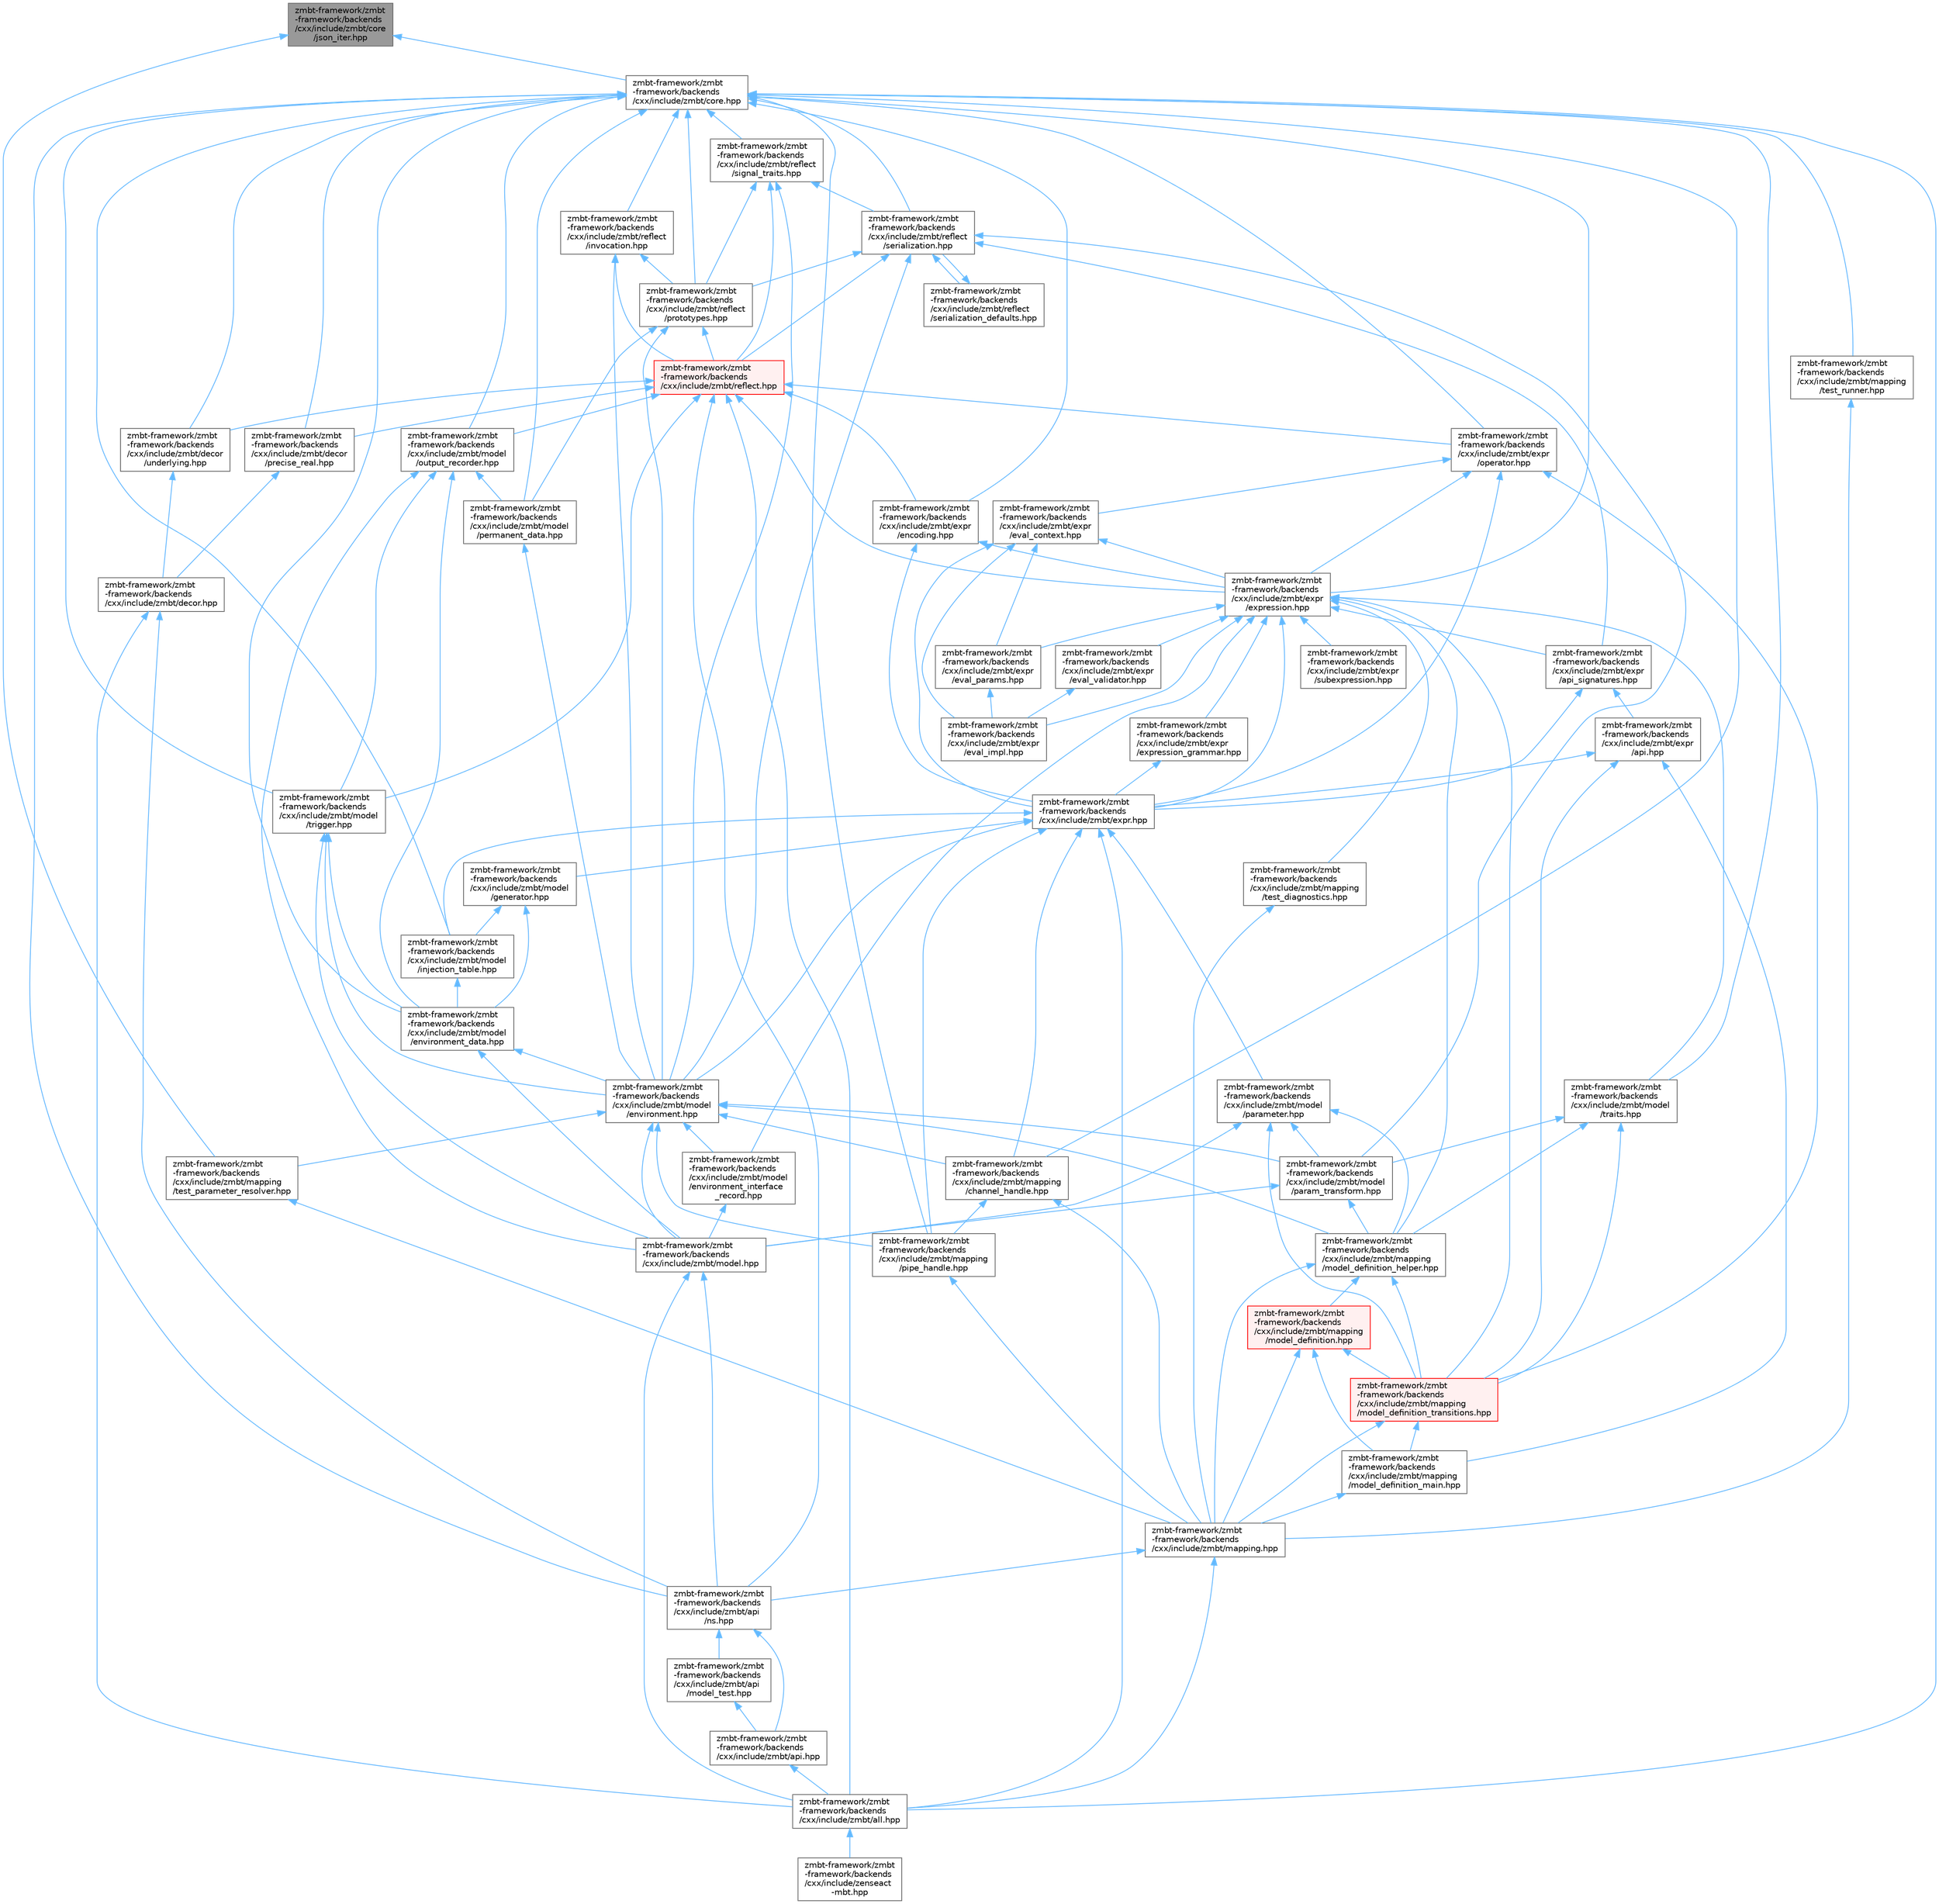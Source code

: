 digraph "zmbt-framework/zmbt-framework/backends/cxx/include/zmbt/core/json_iter.hpp"
{
 // LATEX_PDF_SIZE
  bgcolor="transparent";
  edge [fontname=Helvetica,fontsize=10,labelfontname=Helvetica,labelfontsize=10];
  node [fontname=Helvetica,fontsize=10,shape=box,height=0.2,width=0.4];
  Node1 [id="Node000001",label="zmbt-framework/zmbt\l-framework/backends\l/cxx/include/zmbt/core\l/json_iter.hpp",height=0.2,width=0.4,color="gray40", fillcolor="grey60", style="filled", fontcolor="black",tooltip=" "];
  Node1 -> Node2 [id="edge1_Node000001_Node000002",dir="back",color="steelblue1",style="solid",tooltip=" "];
  Node2 [id="Node000002",label="zmbt-framework/zmbt\l-framework/backends\l/cxx/include/zmbt/core.hpp",height=0.2,width=0.4,color="grey40", fillcolor="white", style="filled",URL="$core_8hpp.html",tooltip=" "];
  Node2 -> Node3 [id="edge2_Node000002_Node000003",dir="back",color="steelblue1",style="solid",tooltip=" "];
  Node3 [id="Node000003",label="zmbt-framework/zmbt\l-framework/backends\l/cxx/include/zmbt/all.hpp",height=0.2,width=0.4,color="grey40", fillcolor="white", style="filled",URL="$all_8hpp.html",tooltip=" "];
  Node3 -> Node4 [id="edge3_Node000003_Node000004",dir="back",color="steelblue1",style="solid",tooltip=" "];
  Node4 [id="Node000004",label="zmbt-framework/zmbt\l-framework/backends\l/cxx/include/zenseact\l-mbt.hpp",height=0.2,width=0.4,color="grey40", fillcolor="white", style="filled",URL="$zenseact-mbt_8hpp.html",tooltip=" "];
  Node2 -> Node5 [id="edge4_Node000002_Node000005",dir="back",color="steelblue1",style="solid",tooltip=" "];
  Node5 [id="Node000005",label="zmbt-framework/zmbt\l-framework/backends\l/cxx/include/zmbt/api\l/ns.hpp",height=0.2,width=0.4,color="grey40", fillcolor="white", style="filled",URL="$ns_8hpp.html",tooltip=" "];
  Node5 -> Node6 [id="edge5_Node000005_Node000006",dir="back",color="steelblue1",style="solid",tooltip=" "];
  Node6 [id="Node000006",label="zmbt-framework/zmbt\l-framework/backends\l/cxx/include/zmbt/api.hpp",height=0.2,width=0.4,color="grey40", fillcolor="white", style="filled",URL="$api_8hpp.html",tooltip=" "];
  Node6 -> Node3 [id="edge6_Node000006_Node000003",dir="back",color="steelblue1",style="solid",tooltip=" "];
  Node5 -> Node7 [id="edge7_Node000005_Node000007",dir="back",color="steelblue1",style="solid",tooltip=" "];
  Node7 [id="Node000007",label="zmbt-framework/zmbt\l-framework/backends\l/cxx/include/zmbt/api\l/model_test.hpp",height=0.2,width=0.4,color="grey40", fillcolor="white", style="filled",URL="$model__test_8hpp.html",tooltip=" "];
  Node7 -> Node6 [id="edge8_Node000007_Node000006",dir="back",color="steelblue1",style="solid",tooltip=" "];
  Node2 -> Node8 [id="edge9_Node000002_Node000008",dir="back",color="steelblue1",style="solid",tooltip=" "];
  Node8 [id="Node000008",label="zmbt-framework/zmbt\l-framework/backends\l/cxx/include/zmbt/decor\l/precise_real.hpp",height=0.2,width=0.4,color="grey40", fillcolor="white", style="filled",URL="$precise__real_8hpp.html",tooltip=" "];
  Node8 -> Node9 [id="edge10_Node000008_Node000009",dir="back",color="steelblue1",style="solid",tooltip=" "];
  Node9 [id="Node000009",label="zmbt-framework/zmbt\l-framework/backends\l/cxx/include/zmbt/decor.hpp",height=0.2,width=0.4,color="grey40", fillcolor="white", style="filled",URL="$decor_8hpp.html",tooltip=" "];
  Node9 -> Node3 [id="edge11_Node000009_Node000003",dir="back",color="steelblue1",style="solid",tooltip=" "];
  Node9 -> Node5 [id="edge12_Node000009_Node000005",dir="back",color="steelblue1",style="solid",tooltip=" "];
  Node2 -> Node10 [id="edge13_Node000002_Node000010",dir="back",color="steelblue1",style="solid",tooltip=" "];
  Node10 [id="Node000010",label="zmbt-framework/zmbt\l-framework/backends\l/cxx/include/zmbt/decor\l/underlying.hpp",height=0.2,width=0.4,color="grey40", fillcolor="white", style="filled",URL="$underlying_8hpp.html",tooltip=" "];
  Node10 -> Node9 [id="edge14_Node000010_Node000009",dir="back",color="steelblue1",style="solid",tooltip=" "];
  Node2 -> Node11 [id="edge15_Node000002_Node000011",dir="back",color="steelblue1",style="solid",tooltip=" "];
  Node11 [id="Node000011",label="zmbt-framework/zmbt\l-framework/backends\l/cxx/include/zmbt/expr\l/encoding.hpp",height=0.2,width=0.4,color="grey40", fillcolor="white", style="filled",URL="$encoding_8hpp.html",tooltip=" "];
  Node11 -> Node12 [id="edge16_Node000011_Node000012",dir="back",color="steelblue1",style="solid",tooltip=" "];
  Node12 [id="Node000012",label="zmbt-framework/zmbt\l-framework/backends\l/cxx/include/zmbt/expr.hpp",height=0.2,width=0.4,color="grey40", fillcolor="white", style="filled",URL="$expr_8hpp.html",tooltip=" "];
  Node12 -> Node3 [id="edge17_Node000012_Node000003",dir="back",color="steelblue1",style="solid",tooltip=" "];
  Node12 -> Node13 [id="edge18_Node000012_Node000013",dir="back",color="steelblue1",style="solid",tooltip=" "];
  Node13 [id="Node000013",label="zmbt-framework/zmbt\l-framework/backends\l/cxx/include/zmbt/mapping\l/channel_handle.hpp",height=0.2,width=0.4,color="grey40", fillcolor="white", style="filled",URL="$channel__handle_8hpp.html",tooltip=" "];
  Node13 -> Node14 [id="edge19_Node000013_Node000014",dir="back",color="steelblue1",style="solid",tooltip=" "];
  Node14 [id="Node000014",label="zmbt-framework/zmbt\l-framework/backends\l/cxx/include/zmbt/mapping.hpp",height=0.2,width=0.4,color="grey40", fillcolor="white", style="filled",URL="$mapping_8hpp.html",tooltip=" "];
  Node14 -> Node3 [id="edge20_Node000014_Node000003",dir="back",color="steelblue1",style="solid",tooltip=" "];
  Node14 -> Node5 [id="edge21_Node000014_Node000005",dir="back",color="steelblue1",style="solid",tooltip=" "];
  Node13 -> Node15 [id="edge22_Node000013_Node000015",dir="back",color="steelblue1",style="solid",tooltip=" "];
  Node15 [id="Node000015",label="zmbt-framework/zmbt\l-framework/backends\l/cxx/include/zmbt/mapping\l/pipe_handle.hpp",height=0.2,width=0.4,color="grey40", fillcolor="white", style="filled",URL="$pipe__handle_8hpp.html",tooltip=" "];
  Node15 -> Node14 [id="edge23_Node000015_Node000014",dir="back",color="steelblue1",style="solid",tooltip=" "];
  Node12 -> Node15 [id="edge24_Node000012_Node000015",dir="back",color="steelblue1",style="solid",tooltip=" "];
  Node12 -> Node16 [id="edge25_Node000012_Node000016",dir="back",color="steelblue1",style="solid",tooltip=" "];
  Node16 [id="Node000016",label="zmbt-framework/zmbt\l-framework/backends\l/cxx/include/zmbt/model\l/environment.hpp",height=0.2,width=0.4,color="grey40", fillcolor="white", style="filled",URL="$environment_8hpp.html",tooltip=" "];
  Node16 -> Node13 [id="edge26_Node000016_Node000013",dir="back",color="steelblue1",style="solid",tooltip=" "];
  Node16 -> Node17 [id="edge27_Node000016_Node000017",dir="back",color="steelblue1",style="solid",tooltip=" "];
  Node17 [id="Node000017",label="zmbt-framework/zmbt\l-framework/backends\l/cxx/include/zmbt/mapping\l/model_definition_helper.hpp",height=0.2,width=0.4,color="grey40", fillcolor="white", style="filled",URL="$model__definition__helper_8hpp.html",tooltip=" "];
  Node17 -> Node14 [id="edge28_Node000017_Node000014",dir="back",color="steelblue1",style="solid",tooltip=" "];
  Node17 -> Node18 [id="edge29_Node000017_Node000018",dir="back",color="steelblue1",style="solid",tooltip=" "];
  Node18 [id="Node000018",label="zmbt-framework/zmbt\l-framework/backends\l/cxx/include/zmbt/mapping\l/model_definition.hpp",height=0.2,width=0.4,color="red", fillcolor="#FFF0F0", style="filled",URL="$model__definition_8hpp.html",tooltip=" "];
  Node18 -> Node14 [id="edge30_Node000018_Node000014",dir="back",color="steelblue1",style="solid",tooltip=" "];
  Node18 -> Node19 [id="edge31_Node000018_Node000019",dir="back",color="steelblue1",style="solid",tooltip=" "];
  Node19 [id="Node000019",label="zmbt-framework/zmbt\l-framework/backends\l/cxx/include/zmbt/mapping\l/model_definition_main.hpp",height=0.2,width=0.4,color="grey40", fillcolor="white", style="filled",URL="$model__definition__main_8hpp.html",tooltip=" "];
  Node19 -> Node14 [id="edge32_Node000019_Node000014",dir="back",color="steelblue1",style="solid",tooltip=" "];
  Node18 -> Node22 [id="edge33_Node000018_Node000022",dir="back",color="steelblue1",style="solid",tooltip=" "];
  Node22 [id="Node000022",label="zmbt-framework/zmbt\l-framework/backends\l/cxx/include/zmbt/mapping\l/model_definition_transitions.hpp",height=0.2,width=0.4,color="red", fillcolor="#FFF0F0", style="filled",URL="$model__definition__transitions_8hpp.html",tooltip=" "];
  Node22 -> Node14 [id="edge34_Node000022_Node000014",dir="back",color="steelblue1",style="solid",tooltip=" "];
  Node22 -> Node19 [id="edge35_Node000022_Node000019",dir="back",color="steelblue1",style="solid",tooltip=" "];
  Node17 -> Node22 [id="edge36_Node000017_Node000022",dir="back",color="steelblue1",style="solid",tooltip=" "];
  Node16 -> Node15 [id="edge37_Node000016_Node000015",dir="back",color="steelblue1",style="solid",tooltip=" "];
  Node16 -> Node23 [id="edge38_Node000016_Node000023",dir="back",color="steelblue1",style="solid",tooltip=" "];
  Node23 [id="Node000023",label="zmbt-framework/zmbt\l-framework/backends\l/cxx/include/zmbt/mapping\l/test_parameter_resolver.hpp",height=0.2,width=0.4,color="grey40", fillcolor="white", style="filled",URL="$test__parameter__resolver_8hpp.html",tooltip=" "];
  Node23 -> Node14 [id="edge39_Node000023_Node000014",dir="back",color="steelblue1",style="solid",tooltip=" "];
  Node16 -> Node24 [id="edge40_Node000016_Node000024",dir="back",color="steelblue1",style="solid",tooltip=" "];
  Node24 [id="Node000024",label="zmbt-framework/zmbt\l-framework/backends\l/cxx/include/zmbt/model.hpp",height=0.2,width=0.4,color="grey40", fillcolor="white", style="filled",URL="$model_8hpp.html",tooltip=" "];
  Node24 -> Node3 [id="edge41_Node000024_Node000003",dir="back",color="steelblue1",style="solid",tooltip=" "];
  Node24 -> Node5 [id="edge42_Node000024_Node000005",dir="back",color="steelblue1",style="solid",tooltip=" "];
  Node16 -> Node25 [id="edge43_Node000016_Node000025",dir="back",color="steelblue1",style="solid",tooltip=" "];
  Node25 [id="Node000025",label="zmbt-framework/zmbt\l-framework/backends\l/cxx/include/zmbt/model\l/environment_interface\l_record.hpp",height=0.2,width=0.4,color="grey40", fillcolor="white", style="filled",URL="$environment__interface__record_8hpp.html",tooltip=" "];
  Node25 -> Node24 [id="edge44_Node000025_Node000024",dir="back",color="steelblue1",style="solid",tooltip=" "];
  Node16 -> Node26 [id="edge45_Node000016_Node000026",dir="back",color="steelblue1",style="solid",tooltip=" "];
  Node26 [id="Node000026",label="zmbt-framework/zmbt\l-framework/backends\l/cxx/include/zmbt/model\l/param_transform.hpp",height=0.2,width=0.4,color="grey40", fillcolor="white", style="filled",URL="$param__transform_8hpp.html",tooltip=" "];
  Node26 -> Node17 [id="edge46_Node000026_Node000017",dir="back",color="steelblue1",style="solid",tooltip=" "];
  Node26 -> Node24 [id="edge47_Node000026_Node000024",dir="back",color="steelblue1",style="solid",tooltip=" "];
  Node12 -> Node27 [id="edge48_Node000012_Node000027",dir="back",color="steelblue1",style="solid",tooltip=" "];
  Node27 [id="Node000027",label="zmbt-framework/zmbt\l-framework/backends\l/cxx/include/zmbt/model\l/generator.hpp",height=0.2,width=0.4,color="grey40", fillcolor="white", style="filled",URL="$generator_8hpp.html",tooltip=" "];
  Node27 -> Node28 [id="edge49_Node000027_Node000028",dir="back",color="steelblue1",style="solid",tooltip=" "];
  Node28 [id="Node000028",label="zmbt-framework/zmbt\l-framework/backends\l/cxx/include/zmbt/model\l/environment_data.hpp",height=0.2,width=0.4,color="grey40", fillcolor="white", style="filled",URL="$environment__data_8hpp.html",tooltip=" "];
  Node28 -> Node24 [id="edge50_Node000028_Node000024",dir="back",color="steelblue1",style="solid",tooltip=" "];
  Node28 -> Node16 [id="edge51_Node000028_Node000016",dir="back",color="steelblue1",style="solid",tooltip=" "];
  Node27 -> Node29 [id="edge52_Node000027_Node000029",dir="back",color="steelblue1",style="solid",tooltip=" "];
  Node29 [id="Node000029",label="zmbt-framework/zmbt\l-framework/backends\l/cxx/include/zmbt/model\l/injection_table.hpp",height=0.2,width=0.4,color="grey40", fillcolor="white", style="filled",URL="$injection__table_8hpp.html",tooltip=" "];
  Node29 -> Node28 [id="edge53_Node000029_Node000028",dir="back",color="steelblue1",style="solid",tooltip=" "];
  Node12 -> Node29 [id="edge54_Node000012_Node000029",dir="back",color="steelblue1",style="solid",tooltip=" "];
  Node12 -> Node30 [id="edge55_Node000012_Node000030",dir="back",color="steelblue1",style="solid",tooltip=" "];
  Node30 [id="Node000030",label="zmbt-framework/zmbt\l-framework/backends\l/cxx/include/zmbt/model\l/parameter.hpp",height=0.2,width=0.4,color="grey40", fillcolor="white", style="filled",URL="$parameter_8hpp.html",tooltip=" "];
  Node30 -> Node17 [id="edge56_Node000030_Node000017",dir="back",color="steelblue1",style="solid",tooltip=" "];
  Node30 -> Node22 [id="edge57_Node000030_Node000022",dir="back",color="steelblue1",style="solid",tooltip=" "];
  Node30 -> Node24 [id="edge58_Node000030_Node000024",dir="back",color="steelblue1",style="solid",tooltip=" "];
  Node30 -> Node26 [id="edge59_Node000030_Node000026",dir="back",color="steelblue1",style="solid",tooltip=" "];
  Node11 -> Node31 [id="edge60_Node000011_Node000031",dir="back",color="steelblue1",style="solid",tooltip=" "];
  Node31 [id="Node000031",label="zmbt-framework/zmbt\l-framework/backends\l/cxx/include/zmbt/expr\l/expression.hpp",height=0.2,width=0.4,color="grey40", fillcolor="white", style="filled",URL="$expression_8hpp.html",tooltip=" "];
  Node31 -> Node12 [id="edge61_Node000031_Node000012",dir="back",color="steelblue1",style="solid",tooltip=" "];
  Node31 -> Node32 [id="edge62_Node000031_Node000032",dir="back",color="steelblue1",style="solid",tooltip=" "];
  Node32 [id="Node000032",label="zmbt-framework/zmbt\l-framework/backends\l/cxx/include/zmbt/expr\l/api_signatures.hpp",height=0.2,width=0.4,color="grey40", fillcolor="white", style="filled",URL="$api__signatures_8hpp.html",tooltip=" "];
  Node32 -> Node12 [id="edge63_Node000032_Node000012",dir="back",color="steelblue1",style="solid",tooltip=" "];
  Node32 -> Node33 [id="edge64_Node000032_Node000033",dir="back",color="steelblue1",style="solid",tooltip=" "];
  Node33 [id="Node000033",label="zmbt-framework/zmbt\l-framework/backends\l/cxx/include/zmbt/expr\l/api.hpp",height=0.2,width=0.4,color="grey40", fillcolor="white", style="filled",URL="$expr_2api_8hpp.html",tooltip=" "];
  Node33 -> Node12 [id="edge65_Node000033_Node000012",dir="back",color="steelblue1",style="solid",tooltip=" "];
  Node33 -> Node19 [id="edge66_Node000033_Node000019",dir="back",color="steelblue1",style="solid",tooltip=" "];
  Node33 -> Node22 [id="edge67_Node000033_Node000022",dir="back",color="steelblue1",style="solid",tooltip=" "];
  Node31 -> Node34 [id="edge68_Node000031_Node000034",dir="back",color="steelblue1",style="solid",tooltip=" "];
  Node34 [id="Node000034",label="zmbt-framework/zmbt\l-framework/backends\l/cxx/include/zmbt/expr\l/eval_impl.hpp",height=0.2,width=0.4,color="grey40", fillcolor="white", style="filled",URL="$eval__impl_8hpp.html",tooltip=" "];
  Node31 -> Node35 [id="edge69_Node000031_Node000035",dir="back",color="steelblue1",style="solid",tooltip=" "];
  Node35 [id="Node000035",label="zmbt-framework/zmbt\l-framework/backends\l/cxx/include/zmbt/expr\l/eval_params.hpp",height=0.2,width=0.4,color="grey40", fillcolor="white", style="filled",URL="$eval__params_8hpp.html",tooltip=" "];
  Node35 -> Node34 [id="edge70_Node000035_Node000034",dir="back",color="steelblue1",style="solid",tooltip=" "];
  Node31 -> Node36 [id="edge71_Node000031_Node000036",dir="back",color="steelblue1",style="solid",tooltip=" "];
  Node36 [id="Node000036",label="zmbt-framework/zmbt\l-framework/backends\l/cxx/include/zmbt/expr\l/eval_validator.hpp",height=0.2,width=0.4,color="grey40", fillcolor="white", style="filled",URL="$eval__validator_8hpp.html",tooltip=" "];
  Node36 -> Node34 [id="edge72_Node000036_Node000034",dir="back",color="steelblue1",style="solid",tooltip=" "];
  Node31 -> Node37 [id="edge73_Node000031_Node000037",dir="back",color="steelblue1",style="solid",tooltip=" "];
  Node37 [id="Node000037",label="zmbt-framework/zmbt\l-framework/backends\l/cxx/include/zmbt/expr\l/expression_grammar.hpp",height=0.2,width=0.4,color="grey40", fillcolor="white", style="filled",URL="$expression__grammar_8hpp.html",tooltip=" "];
  Node37 -> Node12 [id="edge74_Node000037_Node000012",dir="back",color="steelblue1",style="solid",tooltip=" "];
  Node31 -> Node38 [id="edge75_Node000031_Node000038",dir="back",color="steelblue1",style="solid",tooltip=" "];
  Node38 [id="Node000038",label="zmbt-framework/zmbt\l-framework/backends\l/cxx/include/zmbt/expr\l/subexpression.hpp",height=0.2,width=0.4,color="grey40", fillcolor="white", style="filled",URL="$subexpression_8hpp.html",tooltip=" "];
  Node31 -> Node17 [id="edge76_Node000031_Node000017",dir="back",color="steelblue1",style="solid",tooltip=" "];
  Node31 -> Node22 [id="edge77_Node000031_Node000022",dir="back",color="steelblue1",style="solid",tooltip=" "];
  Node31 -> Node39 [id="edge78_Node000031_Node000039",dir="back",color="steelblue1",style="solid",tooltip=" "];
  Node39 [id="Node000039",label="zmbt-framework/zmbt\l-framework/backends\l/cxx/include/zmbt/mapping\l/test_diagnostics.hpp",height=0.2,width=0.4,color="grey40", fillcolor="white", style="filled",URL="$test__diagnostics_8hpp.html",tooltip=" "];
  Node39 -> Node14 [id="edge79_Node000039_Node000014",dir="back",color="steelblue1",style="solid",tooltip=" "];
  Node31 -> Node25 [id="edge80_Node000031_Node000025",dir="back",color="steelblue1",style="solid",tooltip=" "];
  Node31 -> Node40 [id="edge81_Node000031_Node000040",dir="back",color="steelblue1",style="solid",tooltip=" "];
  Node40 [id="Node000040",label="zmbt-framework/zmbt\l-framework/backends\l/cxx/include/zmbt/model\l/traits.hpp",height=0.2,width=0.4,color="grey40", fillcolor="white", style="filled",URL="$traits_8hpp.html",tooltip=" "];
  Node40 -> Node17 [id="edge82_Node000040_Node000017",dir="back",color="steelblue1",style="solid",tooltip=" "];
  Node40 -> Node22 [id="edge83_Node000040_Node000022",dir="back",color="steelblue1",style="solid",tooltip=" "];
  Node40 -> Node26 [id="edge84_Node000040_Node000026",dir="back",color="steelblue1",style="solid",tooltip=" "];
  Node2 -> Node31 [id="edge85_Node000002_Node000031",dir="back",color="steelblue1",style="solid",tooltip=" "];
  Node2 -> Node41 [id="edge86_Node000002_Node000041",dir="back",color="steelblue1",style="solid",tooltip=" "];
  Node41 [id="Node000041",label="zmbt-framework/zmbt\l-framework/backends\l/cxx/include/zmbt/expr\l/operator.hpp",height=0.2,width=0.4,color="grey40", fillcolor="white", style="filled",URL="$operator_8hpp.html",tooltip=" "];
  Node41 -> Node12 [id="edge87_Node000041_Node000012",dir="back",color="steelblue1",style="solid",tooltip=" "];
  Node41 -> Node42 [id="edge88_Node000041_Node000042",dir="back",color="steelblue1",style="solid",tooltip=" "];
  Node42 [id="Node000042",label="zmbt-framework/zmbt\l-framework/backends\l/cxx/include/zmbt/expr\l/eval_context.hpp",height=0.2,width=0.4,color="grey40", fillcolor="white", style="filled",URL="$eval__context_8hpp.html",tooltip=" "];
  Node42 -> Node12 [id="edge89_Node000042_Node000012",dir="back",color="steelblue1",style="solid",tooltip=" "];
  Node42 -> Node34 [id="edge90_Node000042_Node000034",dir="back",color="steelblue1",style="solid",tooltip=" "];
  Node42 -> Node35 [id="edge91_Node000042_Node000035",dir="back",color="steelblue1",style="solid",tooltip=" "];
  Node42 -> Node31 [id="edge92_Node000042_Node000031",dir="back",color="steelblue1",style="solid",tooltip=" "];
  Node41 -> Node31 [id="edge93_Node000041_Node000031",dir="back",color="steelblue1",style="solid",tooltip=" "];
  Node41 -> Node22 [id="edge94_Node000041_Node000022",dir="back",color="steelblue1",style="solid",tooltip=" "];
  Node2 -> Node13 [id="edge95_Node000002_Node000013",dir="back",color="steelblue1",style="solid",tooltip=" "];
  Node2 -> Node15 [id="edge96_Node000002_Node000015",dir="back",color="steelblue1",style="solid",tooltip=" "];
  Node2 -> Node43 [id="edge97_Node000002_Node000043",dir="back",color="steelblue1",style="solid",tooltip=" "];
  Node43 [id="Node000043",label="zmbt-framework/zmbt\l-framework/backends\l/cxx/include/zmbt/mapping\l/test_runner.hpp",height=0.2,width=0.4,color="grey40", fillcolor="white", style="filled",URL="$test__runner_8hpp.html",tooltip=" "];
  Node43 -> Node14 [id="edge98_Node000043_Node000014",dir="back",color="steelblue1",style="solid",tooltip=" "];
  Node2 -> Node28 [id="edge99_Node000002_Node000028",dir="back",color="steelblue1",style="solid",tooltip=" "];
  Node2 -> Node29 [id="edge100_Node000002_Node000029",dir="back",color="steelblue1",style="solid",tooltip=" "];
  Node2 -> Node44 [id="edge101_Node000002_Node000044",dir="back",color="steelblue1",style="solid",tooltip=" "];
  Node44 [id="Node000044",label="zmbt-framework/zmbt\l-framework/backends\l/cxx/include/zmbt/model\l/output_recorder.hpp",height=0.2,width=0.4,color="grey40", fillcolor="white", style="filled",URL="$output__recorder_8hpp.html",tooltip=" "];
  Node44 -> Node24 [id="edge102_Node000044_Node000024",dir="back",color="steelblue1",style="solid",tooltip=" "];
  Node44 -> Node28 [id="edge103_Node000044_Node000028",dir="back",color="steelblue1",style="solid",tooltip=" "];
  Node44 -> Node45 [id="edge104_Node000044_Node000045",dir="back",color="steelblue1",style="solid",tooltip=" "];
  Node45 [id="Node000045",label="zmbt-framework/zmbt\l-framework/backends\l/cxx/include/zmbt/model\l/permanent_data.hpp",height=0.2,width=0.4,color="grey40", fillcolor="white", style="filled",URL="$permanent__data_8hpp.html",tooltip=" "];
  Node45 -> Node16 [id="edge105_Node000045_Node000016",dir="back",color="steelblue1",style="solid",tooltip=" "];
  Node44 -> Node46 [id="edge106_Node000044_Node000046",dir="back",color="steelblue1",style="solid",tooltip=" "];
  Node46 [id="Node000046",label="zmbt-framework/zmbt\l-framework/backends\l/cxx/include/zmbt/model\l/trigger.hpp",height=0.2,width=0.4,color="grey40", fillcolor="white", style="filled",URL="$trigger_8hpp.html",tooltip=" "];
  Node46 -> Node24 [id="edge107_Node000046_Node000024",dir="back",color="steelblue1",style="solid",tooltip=" "];
  Node46 -> Node16 [id="edge108_Node000046_Node000016",dir="back",color="steelblue1",style="solid",tooltip=" "];
  Node46 -> Node28 [id="edge109_Node000046_Node000028",dir="back",color="steelblue1",style="solid",tooltip=" "];
  Node2 -> Node45 [id="edge110_Node000002_Node000045",dir="back",color="steelblue1",style="solid",tooltip=" "];
  Node2 -> Node40 [id="edge111_Node000002_Node000040",dir="back",color="steelblue1",style="solid",tooltip=" "];
  Node2 -> Node46 [id="edge112_Node000002_Node000046",dir="back",color="steelblue1",style="solid",tooltip=" "];
  Node2 -> Node47 [id="edge113_Node000002_Node000047",dir="back",color="steelblue1",style="solid",tooltip=" "];
  Node47 [id="Node000047",label="zmbt-framework/zmbt\l-framework/backends\l/cxx/include/zmbt/reflect\l/invocation.hpp",height=0.2,width=0.4,color="grey40", fillcolor="white", style="filled",URL="$invocation_8hpp.html",tooltip=" "];
  Node47 -> Node16 [id="edge114_Node000047_Node000016",dir="back",color="steelblue1",style="solid",tooltip=" "];
  Node47 -> Node48 [id="edge115_Node000047_Node000048",dir="back",color="steelblue1",style="solid",tooltip=" "];
  Node48 [id="Node000048",label="zmbt-framework/zmbt\l-framework/backends\l/cxx/include/zmbt/reflect.hpp",height=0.2,width=0.4,color="red", fillcolor="#FFF0F0", style="filled",URL="$reflect_8hpp.html",tooltip=" "];
  Node48 -> Node3 [id="edge116_Node000048_Node000003",dir="back",color="steelblue1",style="solid",tooltip=" "];
  Node48 -> Node5 [id="edge117_Node000048_Node000005",dir="back",color="steelblue1",style="solid",tooltip=" "];
  Node48 -> Node8 [id="edge118_Node000048_Node000008",dir="back",color="steelblue1",style="solid",tooltip=" "];
  Node48 -> Node10 [id="edge119_Node000048_Node000010",dir="back",color="steelblue1",style="solid",tooltip=" "];
  Node48 -> Node11 [id="edge120_Node000048_Node000011",dir="back",color="steelblue1",style="solid",tooltip=" "];
  Node48 -> Node31 [id="edge121_Node000048_Node000031",dir="back",color="steelblue1",style="solid",tooltip=" "];
  Node48 -> Node41 [id="edge122_Node000048_Node000041",dir="back",color="steelblue1",style="solid",tooltip=" "];
  Node48 -> Node44 [id="edge123_Node000048_Node000044",dir="back",color="steelblue1",style="solid",tooltip=" "];
  Node48 -> Node46 [id="edge124_Node000048_Node000046",dir="back",color="steelblue1",style="solid",tooltip=" "];
  Node47 -> Node55 [id="edge125_Node000047_Node000055",dir="back",color="steelblue1",style="solid",tooltip=" "];
  Node55 [id="Node000055",label="zmbt-framework/zmbt\l-framework/backends\l/cxx/include/zmbt/reflect\l/prototypes.hpp",height=0.2,width=0.4,color="grey40", fillcolor="white", style="filled",URL="$prototypes_8hpp.html",tooltip=" "];
  Node55 -> Node16 [id="edge126_Node000055_Node000016",dir="back",color="steelblue1",style="solid",tooltip=" "];
  Node55 -> Node45 [id="edge127_Node000055_Node000045",dir="back",color="steelblue1",style="solid",tooltip=" "];
  Node55 -> Node48 [id="edge128_Node000055_Node000048",dir="back",color="steelblue1",style="solid",tooltip=" "];
  Node2 -> Node55 [id="edge129_Node000002_Node000055",dir="back",color="steelblue1",style="solid",tooltip=" "];
  Node2 -> Node56 [id="edge130_Node000002_Node000056",dir="back",color="steelblue1",style="solid",tooltip=" "];
  Node56 [id="Node000056",label="zmbt-framework/zmbt\l-framework/backends\l/cxx/include/zmbt/reflect\l/serialization.hpp",height=0.2,width=0.4,color="grey40", fillcolor="white", style="filled",URL="$serialization_8hpp.html",tooltip=" "];
  Node56 -> Node32 [id="edge131_Node000056_Node000032",dir="back",color="steelblue1",style="solid",tooltip=" "];
  Node56 -> Node16 [id="edge132_Node000056_Node000016",dir="back",color="steelblue1",style="solid",tooltip=" "];
  Node56 -> Node26 [id="edge133_Node000056_Node000026",dir="back",color="steelblue1",style="solid",tooltip=" "];
  Node56 -> Node48 [id="edge134_Node000056_Node000048",dir="back",color="steelblue1",style="solid",tooltip=" "];
  Node56 -> Node55 [id="edge135_Node000056_Node000055",dir="back",color="steelblue1",style="solid",tooltip=" "];
  Node56 -> Node57 [id="edge136_Node000056_Node000057",dir="back",color="steelblue1",style="solid",tooltip=" "];
  Node57 [id="Node000057",label="zmbt-framework/zmbt\l-framework/backends\l/cxx/include/zmbt/reflect\l/serialization_defaults.hpp",height=0.2,width=0.4,color="grey40", fillcolor="white", style="filled",URL="$serialization__defaults_8hpp.html",tooltip=" "];
  Node57 -> Node56 [id="edge137_Node000057_Node000056",dir="back",color="steelblue1",style="solid",tooltip=" "];
  Node2 -> Node58 [id="edge138_Node000002_Node000058",dir="back",color="steelblue1",style="solid",tooltip=" "];
  Node58 [id="Node000058",label="zmbt-framework/zmbt\l-framework/backends\l/cxx/include/zmbt/reflect\l/signal_traits.hpp",height=0.2,width=0.4,color="grey40", fillcolor="white", style="filled",URL="$signal__traits_8hpp.html",tooltip=" "];
  Node58 -> Node16 [id="edge139_Node000058_Node000016",dir="back",color="steelblue1",style="solid",tooltip=" "];
  Node58 -> Node48 [id="edge140_Node000058_Node000048",dir="back",color="steelblue1",style="solid",tooltip=" "];
  Node58 -> Node55 [id="edge141_Node000058_Node000055",dir="back",color="steelblue1",style="solid",tooltip=" "];
  Node58 -> Node56 [id="edge142_Node000058_Node000056",dir="back",color="steelblue1",style="solid",tooltip=" "];
  Node1 -> Node23 [id="edge143_Node000001_Node000023",dir="back",color="steelblue1",style="solid",tooltip=" "];
}
